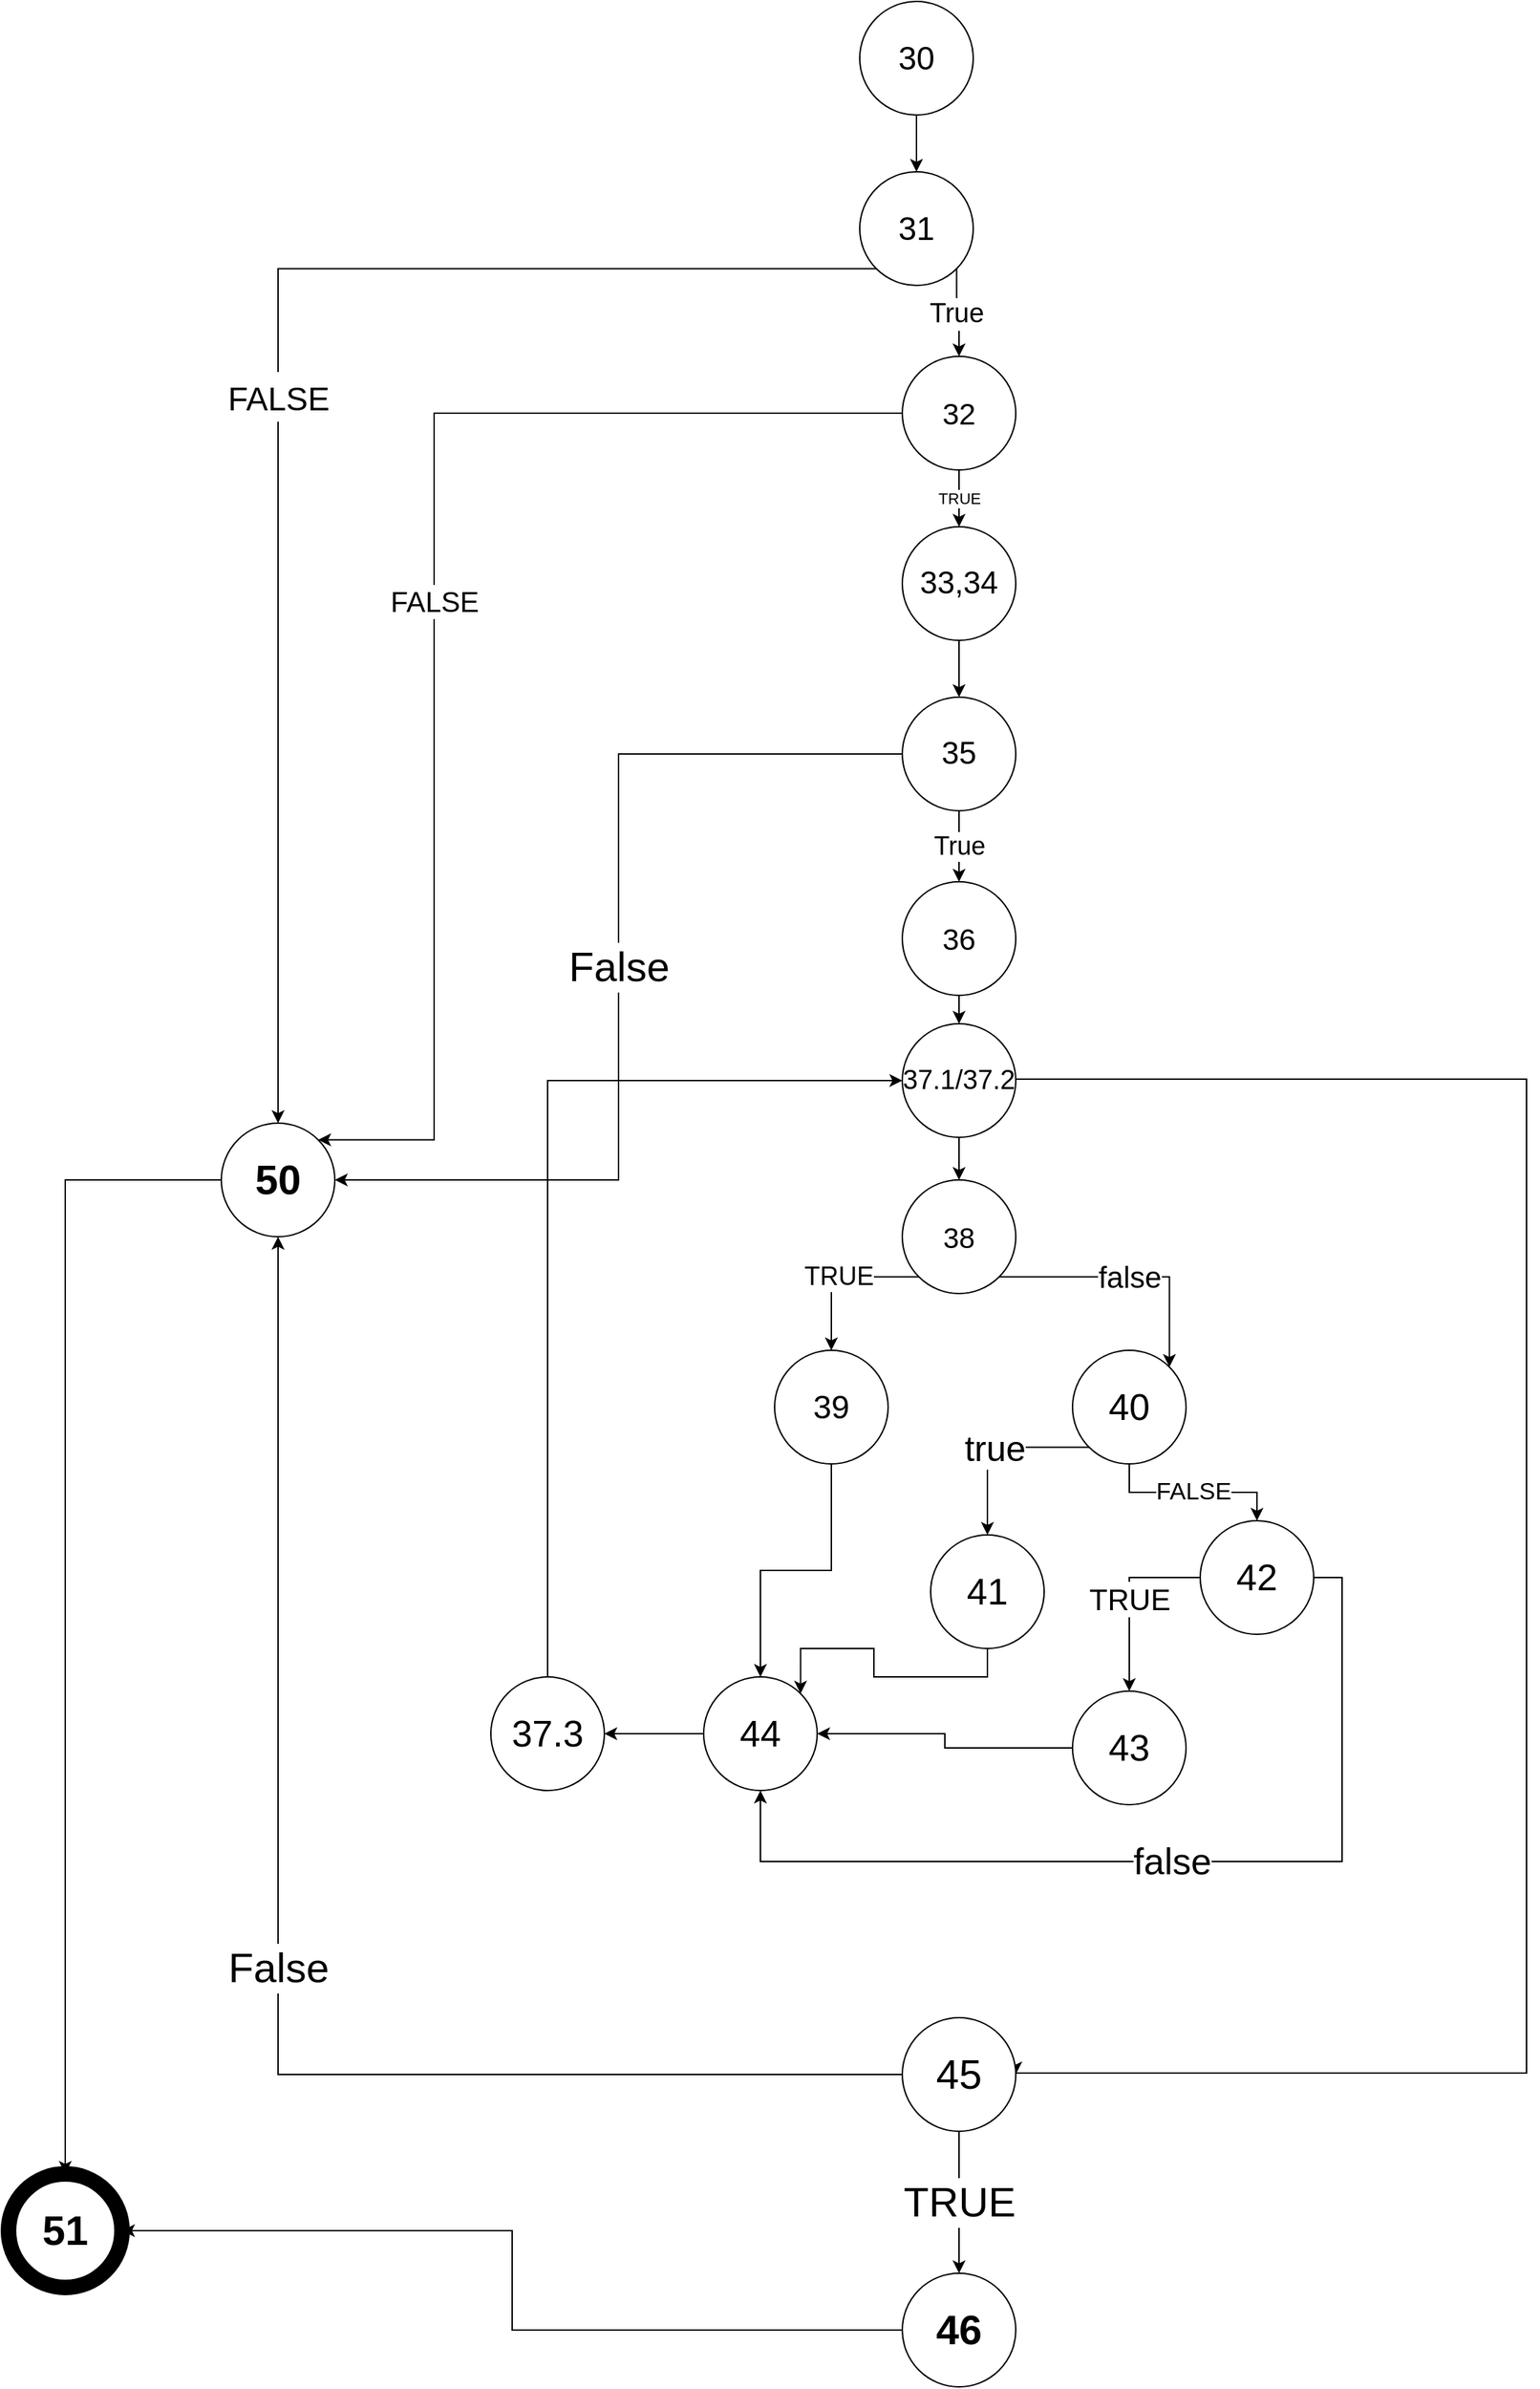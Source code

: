<mxfile version="13.2.4" type="device"><diagram id="JQaUyNi2xEPxpHYTxArI" name="Page-1"><mxGraphModel dx="1606" dy="918" grid="1" gridSize="10" guides="1" tooltips="1" connect="1" arrows="1" fold="1" page="1" pageScale="1" pageWidth="850" pageHeight="1100" math="0" shadow="0"><root><mxCell id="0"/><mxCell id="1" parent="0"/><mxCell id="i9Z4_4lIGkXRd0_4ftez-3" style="edgeStyle=orthogonalEdgeStyle;rounded=0;orthogonalLoop=1;jettySize=auto;html=1;exitX=0.5;exitY=1;exitDx=0;exitDy=0;entryX=0.5;entryY=0;entryDx=0;entryDy=0;" parent="1" source="i9Z4_4lIGkXRd0_4ftez-1" target="i9Z4_4lIGkXRd0_4ftez-2" edge="1"><mxGeometry relative="1" as="geometry"/></mxCell><mxCell id="i9Z4_4lIGkXRd0_4ftez-1" value="&lt;font style=&quot;font-size: 23px&quot;&gt;30&lt;/font&gt;" style="ellipse;whiteSpace=wrap;html=1;aspect=fixed;" parent="1" vertex="1"><mxGeometry x="370" y="50" width="80" height="80" as="geometry"/></mxCell><mxCell id="i9Z4_4lIGkXRd0_4ftez-7" value="&lt;font style=&quot;font-size: 19px&quot;&gt;True&lt;/font&gt;" style="edgeStyle=orthogonalEdgeStyle;rounded=0;orthogonalLoop=1;jettySize=auto;html=1;exitX=1;exitY=1;exitDx=0;exitDy=0;entryX=0.5;entryY=0;entryDx=0;entryDy=0;" parent="1" source="i9Z4_4lIGkXRd0_4ftez-2" target="i9Z4_4lIGkXRd0_4ftez-5" edge="1"><mxGeometry relative="1" as="geometry"/></mxCell><mxCell id="i9Z4_4lIGkXRd0_4ftez-43" value="&lt;font style=&quot;font-size: 23px&quot;&gt;FALSE&lt;/font&gt;" style="edgeStyle=orthogonalEdgeStyle;rounded=0;orthogonalLoop=1;jettySize=auto;html=1;exitX=0;exitY=1;exitDx=0;exitDy=0;entryX=0.5;entryY=0;entryDx=0;entryDy=0;fontSize=29;" parent="1" source="i9Z4_4lIGkXRd0_4ftez-2" target="i9Z4_4lIGkXRd0_4ftez-42" edge="1"><mxGeometry relative="1" as="geometry"/></mxCell><mxCell id="i9Z4_4lIGkXRd0_4ftez-2" value="&lt;font style=&quot;font-size: 23px&quot;&gt;31&lt;/font&gt;" style="ellipse;whiteSpace=wrap;html=1;aspect=fixed;" parent="1" vertex="1"><mxGeometry x="370" y="170" width="80" height="80" as="geometry"/></mxCell><mxCell id="i9Z4_4lIGkXRd0_4ftez-9" value="TRUE" style="edgeStyle=orthogonalEdgeStyle;rounded=0;orthogonalLoop=1;jettySize=auto;html=1;exitX=0.5;exitY=1;exitDx=0;exitDy=0;" parent="1" source="i9Z4_4lIGkXRd0_4ftez-5" target="i9Z4_4lIGkXRd0_4ftez-8" edge="1"><mxGeometry relative="1" as="geometry"/></mxCell><mxCell id="eZYe6y3SnUhSuN4Jm7UU-1" value="&lt;font style=&quot;font-size: 20px&quot;&gt;FALSE&lt;/font&gt;" style="edgeStyle=orthogonalEdgeStyle;rounded=0;orthogonalLoop=1;jettySize=auto;html=1;exitX=0;exitY=0.5;exitDx=0;exitDy=0;entryX=1;entryY=0;entryDx=0;entryDy=0;" edge="1" parent="1" source="i9Z4_4lIGkXRd0_4ftez-5" target="i9Z4_4lIGkXRd0_4ftez-42"><mxGeometry relative="1" as="geometry"><Array as="points"><mxPoint x="70" y="340"/><mxPoint x="70" y="852"/></Array></mxGeometry></mxCell><mxCell id="i9Z4_4lIGkXRd0_4ftez-5" value="&lt;font style=&quot;font-size: 21px&quot;&gt;32&lt;/font&gt;" style="ellipse;whiteSpace=wrap;html=1;aspect=fixed;" parent="1" vertex="1"><mxGeometry x="400" y="300" width="80" height="80" as="geometry"/></mxCell><mxCell id="i9Z4_4lIGkXRd0_4ftez-11" style="edgeStyle=orthogonalEdgeStyle;rounded=0;orthogonalLoop=1;jettySize=auto;html=1;exitX=0.5;exitY=1;exitDx=0;exitDy=0;entryX=0.5;entryY=0;entryDx=0;entryDy=0;" parent="1" source="i9Z4_4lIGkXRd0_4ftez-8" target="i9Z4_4lIGkXRd0_4ftez-10" edge="1"><mxGeometry relative="1" as="geometry"/></mxCell><mxCell id="i9Z4_4lIGkXRd0_4ftez-8" value="&lt;font style=&quot;font-size: 22px&quot;&gt;33,34&lt;/font&gt;" style="ellipse;whiteSpace=wrap;html=1;aspect=fixed;" parent="1" vertex="1"><mxGeometry x="400" y="420" width="80" height="80" as="geometry"/></mxCell><mxCell id="i9Z4_4lIGkXRd0_4ftez-12" value="&lt;font style=&quot;font-size: 18px&quot;&gt;True&lt;/font&gt;" style="edgeStyle=orthogonalEdgeStyle;rounded=0;orthogonalLoop=1;jettySize=auto;html=1;exitX=0.5;exitY=1;exitDx=0;exitDy=0;" parent="1" source="i9Z4_4lIGkXRd0_4ftez-10" target="i9Z4_4lIGkXRd0_4ftez-13" edge="1"><mxGeometry relative="1" as="geometry"><mxPoint x="439.529" y="680" as="targetPoint"/></mxGeometry></mxCell><mxCell id="i9Z4_4lIGkXRd0_4ftez-44" value="False" style="edgeStyle=orthogonalEdgeStyle;rounded=0;orthogonalLoop=1;jettySize=auto;html=1;exitX=0;exitY=0.5;exitDx=0;exitDy=0;entryX=1;entryY=0.5;entryDx=0;entryDy=0;fontSize=29;" parent="1" source="i9Z4_4lIGkXRd0_4ftez-10" target="i9Z4_4lIGkXRd0_4ftez-42" edge="1"><mxGeometry relative="1" as="geometry"/></mxCell><mxCell id="i9Z4_4lIGkXRd0_4ftez-10" value="&lt;font style=&quot;font-size: 22px&quot;&gt;35&lt;/font&gt;" style="ellipse;whiteSpace=wrap;html=1;aspect=fixed;" parent="1" vertex="1"><mxGeometry x="400" y="540" width="80" height="80" as="geometry"/></mxCell><mxCell id="i9Z4_4lIGkXRd0_4ftez-15" style="edgeStyle=orthogonalEdgeStyle;rounded=0;orthogonalLoop=1;jettySize=auto;html=1;exitX=0.5;exitY=1;exitDx=0;exitDy=0;entryX=0.5;entryY=0;entryDx=0;entryDy=0;" parent="1" source="i9Z4_4lIGkXRd0_4ftez-13" target="i9Z4_4lIGkXRd0_4ftez-14" edge="1"><mxGeometry relative="1" as="geometry"/></mxCell><mxCell id="i9Z4_4lIGkXRd0_4ftez-13" value="&lt;font style=&quot;font-size: 21px&quot;&gt;36&lt;/font&gt;" style="ellipse;whiteSpace=wrap;html=1;aspect=fixed;" parent="1" vertex="1"><mxGeometry x="399.999" y="670" width="80" height="80" as="geometry"/></mxCell><mxCell id="i9Z4_4lIGkXRd0_4ftez-17" style="edgeStyle=orthogonalEdgeStyle;rounded=0;orthogonalLoop=1;jettySize=auto;html=1;exitX=0.5;exitY=1;exitDx=0;exitDy=0;entryX=0.5;entryY=0;entryDx=0;entryDy=0;" parent="1" source="i9Z4_4lIGkXRd0_4ftez-14" target="i9Z4_4lIGkXRd0_4ftez-16" edge="1"><mxGeometry relative="1" as="geometry"/></mxCell><mxCell id="i9Z4_4lIGkXRd0_4ftez-19" style="edgeStyle=orthogonalEdgeStyle;rounded=0;orthogonalLoop=1;jettySize=auto;html=1;exitX=1;exitY=0.5;exitDx=0;exitDy=0;entryX=1;entryY=0.5;entryDx=0;entryDy=0;" parent="1" source="i9Z4_4lIGkXRd0_4ftez-14" target="i9Z4_4lIGkXRd0_4ftez-18" edge="1"><mxGeometry relative="1" as="geometry"><Array as="points"><mxPoint x="840" y="809"/><mxPoint x="840" y="1509"/></Array></mxGeometry></mxCell><mxCell id="i9Z4_4lIGkXRd0_4ftez-14" value="&lt;font style=&quot;font-size: 19px&quot;&gt;37.1/37.2&lt;/font&gt;" style="ellipse;whiteSpace=wrap;html=1;aspect=fixed;" parent="1" vertex="1"><mxGeometry x="400" y="770" width="80" height="80" as="geometry"/></mxCell><mxCell id="i9Z4_4lIGkXRd0_4ftez-22" value="&lt;font style=&quot;font-size: 18px&quot;&gt;TRUE&lt;/font&gt;" style="edgeStyle=orthogonalEdgeStyle;rounded=0;orthogonalLoop=1;jettySize=auto;html=1;exitX=0;exitY=1;exitDx=0;exitDy=0;entryX=0.5;entryY=0;entryDx=0;entryDy=0;" parent="1" source="i9Z4_4lIGkXRd0_4ftez-16" target="i9Z4_4lIGkXRd0_4ftez-21" edge="1"><mxGeometry relative="1" as="geometry"/></mxCell><mxCell id="i9Z4_4lIGkXRd0_4ftez-23" value="&lt;font style=&quot;font-size: 21px&quot;&gt;false&lt;/font&gt;" style="edgeStyle=orthogonalEdgeStyle;rounded=0;orthogonalLoop=1;jettySize=auto;html=1;exitX=1;exitY=1;exitDx=0;exitDy=0;entryX=1;entryY=0;entryDx=0;entryDy=0;" parent="1" source="i9Z4_4lIGkXRd0_4ftez-16" target="i9Z4_4lIGkXRd0_4ftez-20" edge="1"><mxGeometry relative="1" as="geometry"/></mxCell><mxCell id="i9Z4_4lIGkXRd0_4ftez-16" value="&lt;font style=&quot;font-size: 20px&quot;&gt;38&lt;/font&gt;" style="ellipse;whiteSpace=wrap;html=1;aspect=fixed;" parent="1" vertex="1"><mxGeometry x="400" y="880" width="80" height="80" as="geometry"/></mxCell><mxCell id="i9Z4_4lIGkXRd0_4ftez-40" value="TRUE" style="edgeStyle=orthogonalEdgeStyle;rounded=0;orthogonalLoop=1;jettySize=auto;html=1;exitX=0.5;exitY=1;exitDx=0;exitDy=0;entryX=0.5;entryY=0;entryDx=0;entryDy=0;fontSize=29;" parent="1" source="i9Z4_4lIGkXRd0_4ftez-18" target="i9Z4_4lIGkXRd0_4ftez-39" edge="1"><mxGeometry relative="1" as="geometry"/></mxCell><mxCell id="i9Z4_4lIGkXRd0_4ftez-45" value="False" style="edgeStyle=orthogonalEdgeStyle;rounded=0;orthogonalLoop=1;jettySize=auto;html=1;exitX=0;exitY=0.5;exitDx=0;exitDy=0;entryX=0.5;entryY=1;entryDx=0;entryDy=0;fontSize=29;" parent="1" source="i9Z4_4lIGkXRd0_4ftez-18" target="i9Z4_4lIGkXRd0_4ftez-42" edge="1"><mxGeometry relative="1" as="geometry"/></mxCell><mxCell id="i9Z4_4lIGkXRd0_4ftez-18" value="&lt;font style=&quot;font-size: 29px;&quot;&gt;45&lt;/font&gt;" style="ellipse;whiteSpace=wrap;html=1;aspect=fixed;fontSize=29;" parent="1" vertex="1"><mxGeometry x="400" y="1470" width="80" height="80" as="geometry"/></mxCell><mxCell id="i9Z4_4lIGkXRd0_4ftez-25" value="&lt;font style=&quot;font-size: 17px&quot;&gt;FALSE&lt;/font&gt;" style="edgeStyle=orthogonalEdgeStyle;rounded=0;orthogonalLoop=1;jettySize=auto;html=1;exitX=0.5;exitY=1;exitDx=0;exitDy=0;entryX=0.5;entryY=0;entryDx=0;entryDy=0;" parent="1" source="i9Z4_4lIGkXRd0_4ftez-20" target="i9Z4_4lIGkXRd0_4ftez-24" edge="1"><mxGeometry relative="1" as="geometry"><mxPoint x="559.857" y="1120" as="targetPoint"/></mxGeometry></mxCell><mxCell id="i9Z4_4lIGkXRd0_4ftez-27" value="&lt;font style=&quot;font-size: 25px&quot;&gt;true&lt;/font&gt;" style="edgeStyle=orthogonalEdgeStyle;rounded=0;orthogonalLoop=1;jettySize=auto;html=1;exitX=0;exitY=1;exitDx=0;exitDy=0;entryX=0.5;entryY=0;entryDx=0;entryDy=0;" parent="1" source="i9Z4_4lIGkXRd0_4ftez-20" target="i9Z4_4lIGkXRd0_4ftez-26" edge="1"><mxGeometry relative="1" as="geometry"/></mxCell><mxCell id="i9Z4_4lIGkXRd0_4ftez-20" value="&lt;font style=&quot;font-size: 26px&quot;&gt;40&lt;/font&gt;" style="ellipse;whiteSpace=wrap;html=1;aspect=fixed;" parent="1" vertex="1"><mxGeometry x="520" y="1000" width="80" height="80" as="geometry"/></mxCell><mxCell id="i9Z4_4lIGkXRd0_4ftez-32" style="edgeStyle=orthogonalEdgeStyle;rounded=0;orthogonalLoop=1;jettySize=auto;html=1;exitX=0.5;exitY=1;exitDx=0;exitDy=0;entryX=0.5;entryY=0;entryDx=0;entryDy=0;" parent="1" source="i9Z4_4lIGkXRd0_4ftez-21" target="i9Z4_4lIGkXRd0_4ftez-31" edge="1"><mxGeometry relative="1" as="geometry"/></mxCell><mxCell id="i9Z4_4lIGkXRd0_4ftez-21" value="&lt;font style=&quot;font-size: 23px&quot;&gt;39&lt;/font&gt;" style="ellipse;whiteSpace=wrap;html=1;aspect=fixed;" parent="1" vertex="1"><mxGeometry x="310" y="1000" width="80" height="80" as="geometry"/></mxCell><mxCell id="i9Z4_4lIGkXRd0_4ftez-29" value="&lt;font style=&quot;font-size: 21px&quot;&gt;TRUE&lt;/font&gt;" style="edgeStyle=orthogonalEdgeStyle;rounded=0;orthogonalLoop=1;jettySize=auto;html=1;exitX=0;exitY=0.5;exitDx=0;exitDy=0;entryX=0.5;entryY=0;entryDx=0;entryDy=0;" parent="1" source="i9Z4_4lIGkXRd0_4ftez-24" target="i9Z4_4lIGkXRd0_4ftez-28" edge="1"><mxGeometry relative="1" as="geometry"/></mxCell><mxCell id="i9Z4_4lIGkXRd0_4ftez-35" value="&lt;font style=&quot;font-size: 26px&quot;&gt;false&lt;/font&gt;" style="edgeStyle=orthogonalEdgeStyle;rounded=0;orthogonalLoop=1;jettySize=auto;html=1;exitX=1;exitY=0.5;exitDx=0;exitDy=0;entryX=0.5;entryY=1;entryDx=0;entryDy=0;" parent="1" source="i9Z4_4lIGkXRd0_4ftez-24" target="i9Z4_4lIGkXRd0_4ftez-31" edge="1"><mxGeometry relative="1" as="geometry"><Array as="points"><mxPoint x="710" y="1160"/><mxPoint x="710" y="1360"/><mxPoint x="300" y="1360"/></Array></mxGeometry></mxCell><mxCell id="i9Z4_4lIGkXRd0_4ftez-24" value="&lt;font style=&quot;font-size: 26px&quot;&gt;42&lt;/font&gt;" style="ellipse;whiteSpace=wrap;html=1;aspect=fixed;" parent="1" vertex="1"><mxGeometry x="610" y="1120" width="80" height="80" as="geometry"/></mxCell><mxCell id="i9Z4_4lIGkXRd0_4ftez-33" style="edgeStyle=orthogonalEdgeStyle;rounded=0;orthogonalLoop=1;jettySize=auto;html=1;exitX=0.5;exitY=1;exitDx=0;exitDy=0;entryX=1;entryY=0;entryDx=0;entryDy=0;" parent="1" source="i9Z4_4lIGkXRd0_4ftez-26" target="i9Z4_4lIGkXRd0_4ftez-31" edge="1"><mxGeometry relative="1" as="geometry"/></mxCell><mxCell id="i9Z4_4lIGkXRd0_4ftez-26" value="&lt;font style=&quot;font-size: 26px&quot;&gt;41&lt;/font&gt;" style="ellipse;whiteSpace=wrap;html=1;aspect=fixed;" parent="1" vertex="1"><mxGeometry x="420" y="1130" width="80" height="80" as="geometry"/></mxCell><mxCell id="i9Z4_4lIGkXRd0_4ftez-34" style="edgeStyle=orthogonalEdgeStyle;rounded=0;orthogonalLoop=1;jettySize=auto;html=1;exitX=0;exitY=0.5;exitDx=0;exitDy=0;entryX=1;entryY=0.5;entryDx=0;entryDy=0;" parent="1" source="i9Z4_4lIGkXRd0_4ftez-28" target="i9Z4_4lIGkXRd0_4ftez-31" edge="1"><mxGeometry relative="1" as="geometry"/></mxCell><mxCell id="i9Z4_4lIGkXRd0_4ftez-28" value="&lt;font style=&quot;font-size: 26px&quot;&gt;43&lt;/font&gt;" style="ellipse;whiteSpace=wrap;html=1;aspect=fixed;" parent="1" vertex="1"><mxGeometry x="520" y="1240" width="80" height="80" as="geometry"/></mxCell><mxCell id="i9Z4_4lIGkXRd0_4ftez-37" style="edgeStyle=orthogonalEdgeStyle;rounded=0;orthogonalLoop=1;jettySize=auto;html=1;exitX=0;exitY=0.5;exitDx=0;exitDy=0;entryX=1;entryY=0.5;entryDx=0;entryDy=0;" parent="1" source="i9Z4_4lIGkXRd0_4ftez-31" target="i9Z4_4lIGkXRd0_4ftez-36" edge="1"><mxGeometry relative="1" as="geometry"/></mxCell><mxCell id="i9Z4_4lIGkXRd0_4ftez-31" value="&lt;font style=&quot;font-size: 26px&quot;&gt;44&lt;/font&gt;" style="ellipse;whiteSpace=wrap;html=1;aspect=fixed;" parent="1" vertex="1"><mxGeometry x="260" y="1230" width="80" height="80" as="geometry"/></mxCell><mxCell id="i9Z4_4lIGkXRd0_4ftez-38" style="edgeStyle=orthogonalEdgeStyle;rounded=0;orthogonalLoop=1;jettySize=auto;html=1;exitX=0.5;exitY=0;exitDx=0;exitDy=0;entryX=0;entryY=0.5;entryDx=0;entryDy=0;" parent="1" source="i9Z4_4lIGkXRd0_4ftez-36" target="i9Z4_4lIGkXRd0_4ftez-14" edge="1"><mxGeometry relative="1" as="geometry"/></mxCell><mxCell id="i9Z4_4lIGkXRd0_4ftez-36" value="&lt;font style=&quot;font-size: 26px&quot;&gt;37.3&lt;/font&gt;" style="ellipse;whiteSpace=wrap;html=1;aspect=fixed;" parent="1" vertex="1"><mxGeometry x="110" y="1230" width="80" height="80" as="geometry"/></mxCell><mxCell id="i9Z4_4lIGkXRd0_4ftez-48" style="edgeStyle=orthogonalEdgeStyle;rounded=0;orthogonalLoop=1;jettySize=auto;html=1;exitX=0;exitY=0.5;exitDx=0;exitDy=0;entryX=1;entryY=0.5;entryDx=0;entryDy=0;fontSize=29;" parent="1" source="i9Z4_4lIGkXRd0_4ftez-39" target="i9Z4_4lIGkXRd0_4ftez-46" edge="1"><mxGeometry relative="1" as="geometry"/></mxCell><mxCell id="i9Z4_4lIGkXRd0_4ftez-39" value="&lt;font style=&quot;font-size: 29px&quot;&gt;&lt;b style=&quot;line-height: 190%&quot;&gt;46&lt;/b&gt;&lt;/font&gt;" style="ellipse;whiteSpace=wrap;html=1;aspect=fixed;fontSize=29;strokeWidth=1;" parent="1" vertex="1"><mxGeometry x="400" y="1650" width="80" height="80" as="geometry"/></mxCell><mxCell id="i9Z4_4lIGkXRd0_4ftez-47" style="edgeStyle=orthogonalEdgeStyle;rounded=0;orthogonalLoop=1;jettySize=auto;html=1;exitX=0;exitY=0.5;exitDx=0;exitDy=0;entryX=0.5;entryY=0;entryDx=0;entryDy=0;fontSize=29;" parent="1" source="i9Z4_4lIGkXRd0_4ftez-42" target="i9Z4_4lIGkXRd0_4ftez-46" edge="1"><mxGeometry relative="1" as="geometry"/></mxCell><mxCell id="i9Z4_4lIGkXRd0_4ftez-42" value="&lt;font style=&quot;font-size: 29px&quot;&gt;&lt;b style=&quot;line-height: 190%&quot;&gt;50&lt;/b&gt;&lt;/font&gt;" style="ellipse;whiteSpace=wrap;html=1;aspect=fixed;fontSize=29;strokeWidth=1;" parent="1" vertex="1"><mxGeometry x="-80" y="840" width="80" height="80" as="geometry"/></mxCell><mxCell id="i9Z4_4lIGkXRd0_4ftez-46" value="&lt;font style=&quot;font-size: 29px&quot;&gt;&lt;b style=&quot;line-height: 190%&quot;&gt;51&lt;/b&gt;&lt;/font&gt;" style="ellipse;whiteSpace=wrap;html=1;aspect=fixed;fontSize=29;strokeWidth=11;" parent="1" vertex="1"><mxGeometry x="-230" y="1580" width="80" height="80" as="geometry"/></mxCell></root></mxGraphModel></diagram></mxfile>